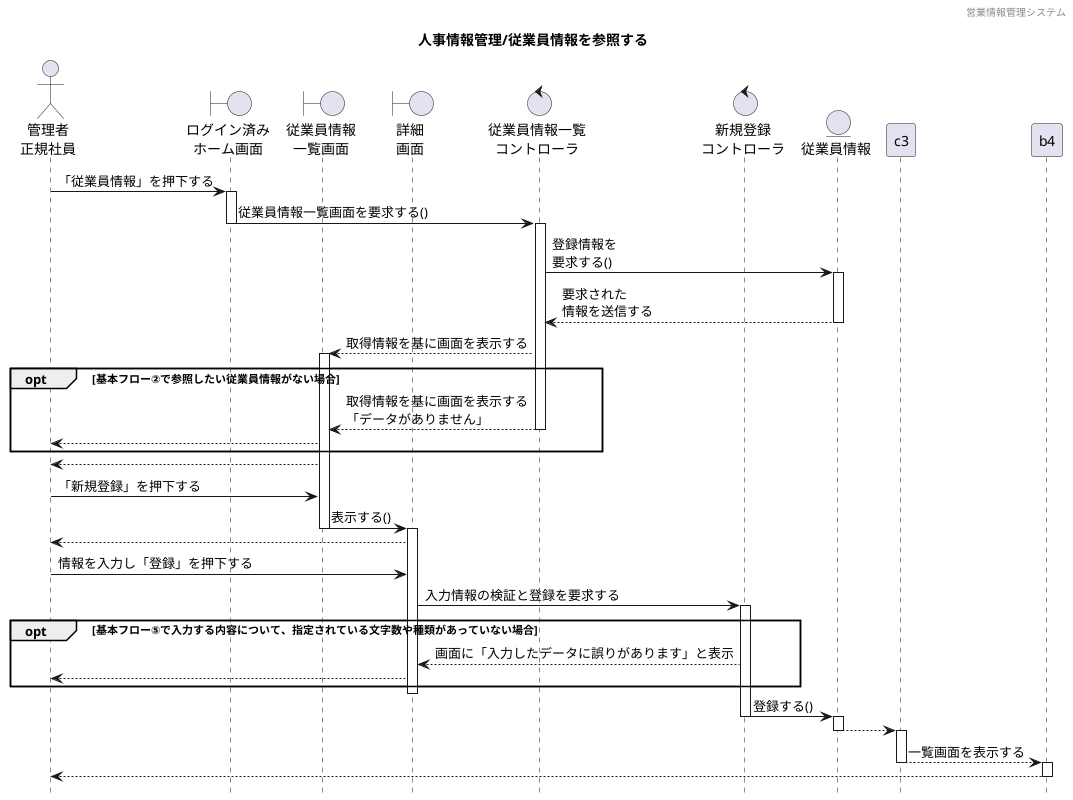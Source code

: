 @startuml シーケンス図

' 下アイコン除去
hide footbox
' ヘッダー
header 営業情報管理システム
' タイトル
title 人事情報管理/従業員情報を参照する


' actor "" as 
actor "管理者\n正規社員" as a1

' boundary "" as 
boundary "ログイン済み\nホーム画面" as b1
boundary "従業員情報\n一覧画面" as b2
boundary "詳細\n画面" as b3

' control "" as 
control "従業員情報一覧\nコントローラ" as c1
control "新規登録\nコントローラ" as c2

' entity "" as
entity "従業員情報" as e1


' ログイン済みホーム画面から一覧表示までのシーケンス
a1 -> b1 : 「従業員情報」を押下する
activate b1
b1 -> c1 : 従業員情報一覧画面を要求する()
deactivate b1
activate c1
c1 -> e1 : 登録情報を\n要求する()
activate e1
c1 <-- e1 : 要求された\n情報を送信する
deactivate e1
b2 <-- c1 : 取得情報を基に画面を表示する
activate b2

' 代替フロー
opt 基本フロー②で参照したい従業員情報がない場合
b2 <-- c1 : 取得情報を基に画面を表示する\n「データがありません」
deactivate c1
a1 <-- b2
end

activate b2
a1 <-- b2
a1 -> b2 : 「新規登録」を押下する
b2 -> b3 : 表示する()
deactivate b2
activate b3
a1 <-- b3
a1 -> b3 : 情報を入力し「登録」を押下する
b3 -> c2 : 入力情報の検証と登録を要求する
activate c2

' 代替フロー
opt 基本フロー⑤で入力する内容について、指定されている文字数や種類があっていない場合
b3 <-- c2 : 画面に「入力したデータに誤りがあります」と表示
deactivate c1
a1 <-- b3
end

deactivate b3
activate c2
c2 -> e1 : 登録する()
deactivate c2
activate e1
c3 <-- e1
deactivate e1
activate c3
b4 <-- c3 : 一覧画面を表示する
deactivate c3
activate b4
a1 <-- b4
deactivate b4



@enduml